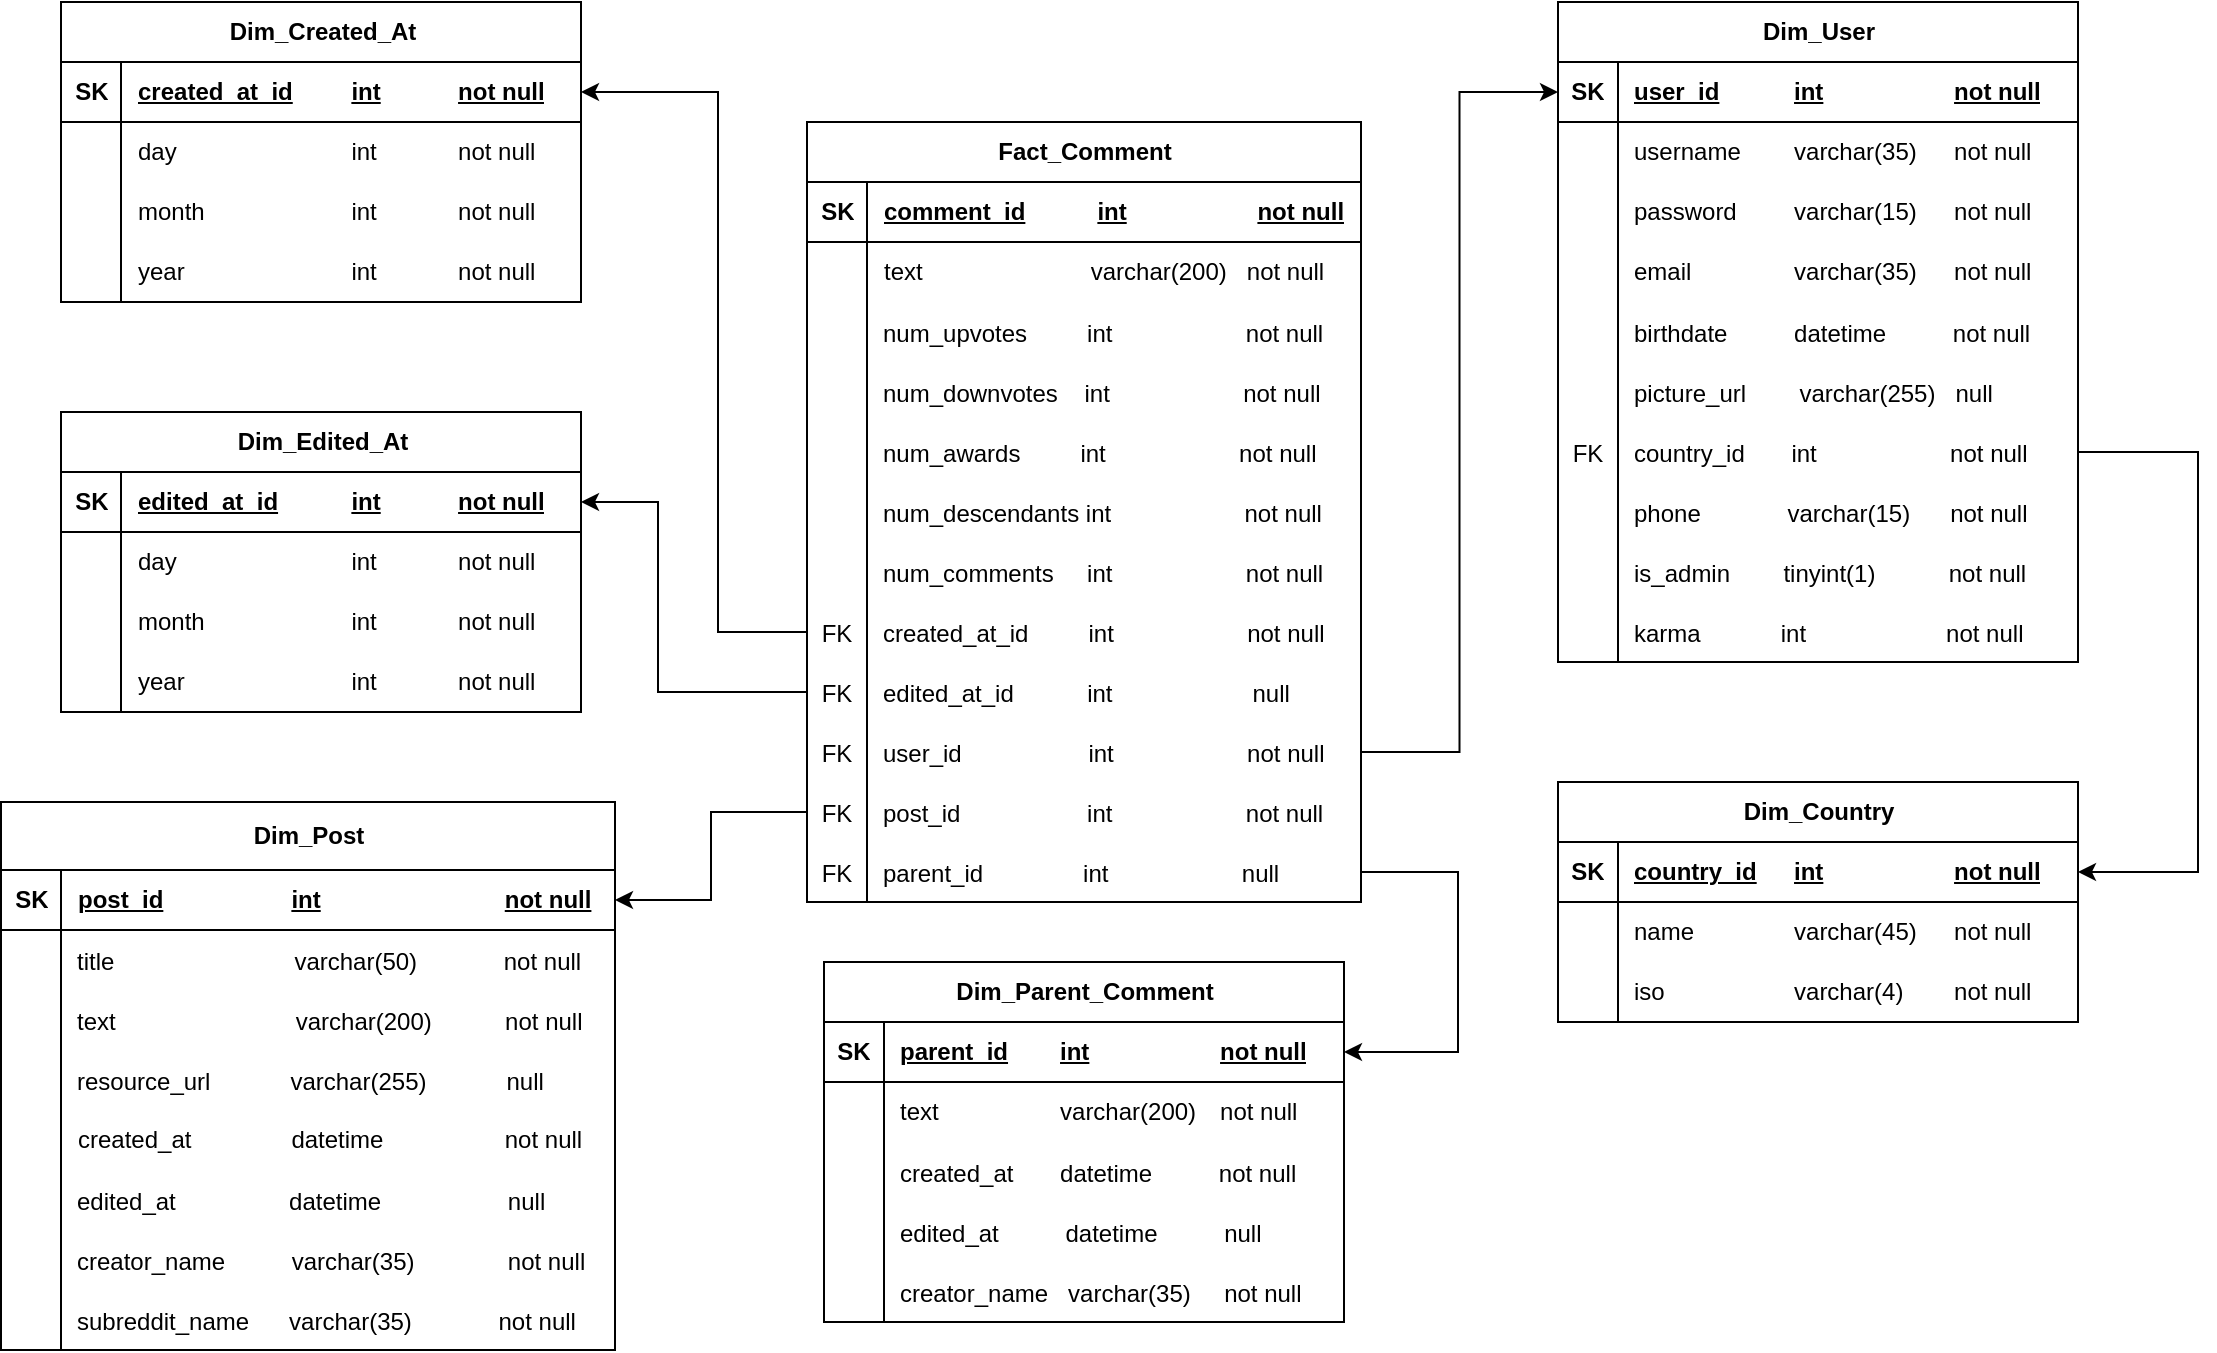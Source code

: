 <mxfile version="24.9.3">
  <diagram name="Page-1" id="tVW8DARhq5fLMdWilaGW">
    <mxGraphModel grid="1" page="1" gridSize="10" guides="1" tooltips="1" connect="1" arrows="1" fold="1" pageScale="1" pageWidth="850" pageHeight="1100" math="0" shadow="0">
      <root>
        <mxCell id="0" />
        <mxCell id="1" parent="0" />
        <mxCell id="FJ7cQ2H-T27iKWcfk1KD-1" value="Fact_Comment" style="shape=table;startSize=30;container=1;collapsible=1;childLayout=tableLayout;fixedRows=1;rowLines=0;fontStyle=1;align=center;resizeLast=1;html=1;" vertex="1" parent="1">
          <mxGeometry x="1184.5" y="3600" width="277" height="390" as="geometry" />
        </mxCell>
        <mxCell id="FJ7cQ2H-T27iKWcfk1KD-2" value="" style="shape=tableRow;horizontal=0;startSize=0;swimlaneHead=0;swimlaneBody=0;fillColor=none;collapsible=0;dropTarget=0;points=[[0,0.5],[1,0.5]];portConstraint=eastwest;top=0;left=0;right=0;bottom=1;" vertex="1" parent="FJ7cQ2H-T27iKWcfk1KD-1">
          <mxGeometry y="30" width="277" height="30" as="geometry" />
        </mxCell>
        <mxCell id="FJ7cQ2H-T27iKWcfk1KD-3" value="SK" style="shape=partialRectangle;connectable=0;fillColor=none;top=0;left=0;bottom=0;right=0;fontStyle=1;overflow=hidden;whiteSpace=wrap;html=1;" vertex="1" parent="FJ7cQ2H-T27iKWcfk1KD-2">
          <mxGeometry width="30" height="30" as="geometry">
            <mxRectangle width="30" height="30" as="alternateBounds" />
          </mxGeometry>
        </mxCell>
        <mxCell id="FJ7cQ2H-T27iKWcfk1KD-4" value="comment_id&lt;span style=&quot;white-space: pre;&quot;&gt;&#x9;&lt;span style=&quot;white-space: pre;&quot;&gt;&#x9;&lt;/span&gt;&lt;/span&gt;int&lt;span style=&quot;white-space: pre;&quot;&gt;&lt;span style=&quot;white-space: pre;&quot;&gt;&#x9;&lt;span style=&quot;white-space: pre;&quot;&gt;&#x9;&lt;span style=&quot;white-space: pre;&quot;&gt;&#x9;&lt;/span&gt;&lt;/span&gt;&lt;/span&gt;&lt;/span&gt;not null" style="shape=partialRectangle;connectable=0;fillColor=none;top=0;left=0;bottom=0;right=0;align=left;spacingLeft=6;fontStyle=5;overflow=hidden;whiteSpace=wrap;html=1;" vertex="1" parent="FJ7cQ2H-T27iKWcfk1KD-2">
          <mxGeometry x="30" width="247" height="30" as="geometry">
            <mxRectangle width="247" height="30" as="alternateBounds" />
          </mxGeometry>
        </mxCell>
        <mxCell id="FJ7cQ2H-T27iKWcfk1KD-5" value="" style="shape=tableRow;horizontal=0;startSize=0;swimlaneHead=0;swimlaneBody=0;fillColor=none;collapsible=0;dropTarget=0;points=[[0,0.5],[1,0.5]];portConstraint=eastwest;top=0;left=0;right=0;bottom=0;" vertex="1" parent="FJ7cQ2H-T27iKWcfk1KD-1">
          <mxGeometry y="60" width="277" height="30" as="geometry" />
        </mxCell>
        <mxCell id="FJ7cQ2H-T27iKWcfk1KD-6" value="" style="shape=partialRectangle;connectable=0;fillColor=none;top=0;left=0;bottom=0;right=0;editable=1;overflow=hidden;whiteSpace=wrap;html=1;" vertex="1" parent="FJ7cQ2H-T27iKWcfk1KD-5">
          <mxGeometry width="30" height="30" as="geometry">
            <mxRectangle width="30" height="30" as="alternateBounds" />
          </mxGeometry>
        </mxCell>
        <mxCell id="FJ7cQ2H-T27iKWcfk1KD-7" value="text&lt;span style=&quot;white-space: pre;&quot;&gt;&#x9;&lt;/span&gt;&lt;span style=&quot;white-space: pre;&quot;&gt;&#x9;&lt;/span&gt;&lt;span style=&quot;white-space: pre;&quot;&gt;&#x9;&amp;nbsp;&lt;/span&gt;&amp;nbsp; &amp;nbsp; &amp;nbsp; varchar(200)&amp;nbsp; &amp;nbsp;not null" style="shape=partialRectangle;connectable=0;fillColor=none;top=0;left=0;bottom=0;right=0;align=left;spacingLeft=6;overflow=hidden;whiteSpace=wrap;html=1;" vertex="1" parent="FJ7cQ2H-T27iKWcfk1KD-5">
          <mxGeometry x="30" width="247" height="30" as="geometry">
            <mxRectangle width="247" height="30" as="alternateBounds" />
          </mxGeometry>
        </mxCell>
        <mxCell id="FJ7cQ2H-T27iKWcfk1KD-8" value="" style="shape=tableRow;horizontal=0;startSize=0;swimlaneHead=0;swimlaneBody=0;fillColor=none;collapsible=0;dropTarget=0;points=[[0,0.5],[1,0.5]];portConstraint=eastwest;top=0;left=0;right=0;bottom=0;" vertex="1" parent="FJ7cQ2H-T27iKWcfk1KD-1">
          <mxGeometry y="90" width="277" height="30" as="geometry" />
        </mxCell>
        <mxCell id="FJ7cQ2H-T27iKWcfk1KD-9" value="" style="shape=partialRectangle;connectable=0;fillColor=none;top=0;left=0;bottom=0;right=0;editable=1;overflow=hidden;" vertex="1" parent="FJ7cQ2H-T27iKWcfk1KD-8">
          <mxGeometry width="30" height="30" as="geometry">
            <mxRectangle width="30" height="30" as="alternateBounds" />
          </mxGeometry>
        </mxCell>
        <mxCell id="FJ7cQ2H-T27iKWcfk1KD-10" value="num_upvotes         int                    not null" style="shape=partialRectangle;connectable=0;fillColor=none;top=0;left=0;bottom=0;right=0;align=left;spacingLeft=6;overflow=hidden;" vertex="1" parent="FJ7cQ2H-T27iKWcfk1KD-8">
          <mxGeometry x="30" width="247" height="30" as="geometry">
            <mxRectangle width="247" height="30" as="alternateBounds" />
          </mxGeometry>
        </mxCell>
        <mxCell id="FJ7cQ2H-T27iKWcfk1KD-11" value="" style="shape=tableRow;horizontal=0;startSize=0;swimlaneHead=0;swimlaneBody=0;fillColor=none;collapsible=0;dropTarget=0;points=[[0,0.5],[1,0.5]];portConstraint=eastwest;top=0;left=0;right=0;bottom=0;" vertex="1" parent="FJ7cQ2H-T27iKWcfk1KD-1">
          <mxGeometry y="120" width="277" height="30" as="geometry" />
        </mxCell>
        <mxCell id="FJ7cQ2H-T27iKWcfk1KD-12" value="" style="shape=partialRectangle;connectable=0;fillColor=none;top=0;left=0;bottom=0;right=0;editable=1;overflow=hidden;" vertex="1" parent="FJ7cQ2H-T27iKWcfk1KD-11">
          <mxGeometry width="30" height="30" as="geometry">
            <mxRectangle width="30" height="30" as="alternateBounds" />
          </mxGeometry>
        </mxCell>
        <mxCell id="FJ7cQ2H-T27iKWcfk1KD-13" value="num_downvotes    int                    not null" style="shape=partialRectangle;connectable=0;fillColor=none;top=0;left=0;bottom=0;right=0;align=left;spacingLeft=6;overflow=hidden;" vertex="1" parent="FJ7cQ2H-T27iKWcfk1KD-11">
          <mxGeometry x="30" width="247" height="30" as="geometry">
            <mxRectangle width="247" height="30" as="alternateBounds" />
          </mxGeometry>
        </mxCell>
        <mxCell id="FJ7cQ2H-T27iKWcfk1KD-14" value="" style="shape=tableRow;horizontal=0;startSize=0;swimlaneHead=0;swimlaneBody=0;fillColor=none;collapsible=0;dropTarget=0;points=[[0,0.5],[1,0.5]];portConstraint=eastwest;top=0;left=0;right=0;bottom=0;" vertex="1" parent="FJ7cQ2H-T27iKWcfk1KD-1">
          <mxGeometry y="150" width="277" height="30" as="geometry" />
        </mxCell>
        <mxCell id="FJ7cQ2H-T27iKWcfk1KD-15" value="" style="shape=partialRectangle;connectable=0;fillColor=none;top=0;left=0;bottom=0;right=0;editable=1;overflow=hidden;" vertex="1" parent="FJ7cQ2H-T27iKWcfk1KD-14">
          <mxGeometry width="30" height="30" as="geometry">
            <mxRectangle width="30" height="30" as="alternateBounds" />
          </mxGeometry>
        </mxCell>
        <mxCell id="FJ7cQ2H-T27iKWcfk1KD-16" value="num_awards         int                    not null" style="shape=partialRectangle;connectable=0;fillColor=none;top=0;left=0;bottom=0;right=0;align=left;spacingLeft=6;overflow=hidden;" vertex="1" parent="FJ7cQ2H-T27iKWcfk1KD-14">
          <mxGeometry x="30" width="247" height="30" as="geometry">
            <mxRectangle width="247" height="30" as="alternateBounds" />
          </mxGeometry>
        </mxCell>
        <mxCell id="FJ7cQ2H-T27iKWcfk1KD-17" value="" style="shape=tableRow;horizontal=0;startSize=0;swimlaneHead=0;swimlaneBody=0;fillColor=none;collapsible=0;dropTarget=0;points=[[0,0.5],[1,0.5]];portConstraint=eastwest;top=0;left=0;right=0;bottom=0;" vertex="1" parent="FJ7cQ2H-T27iKWcfk1KD-1">
          <mxGeometry y="180" width="277" height="30" as="geometry" />
        </mxCell>
        <mxCell id="FJ7cQ2H-T27iKWcfk1KD-18" value="" style="shape=partialRectangle;connectable=0;fillColor=none;top=0;left=0;bottom=0;right=0;editable=1;overflow=hidden;" vertex="1" parent="FJ7cQ2H-T27iKWcfk1KD-17">
          <mxGeometry width="30" height="30" as="geometry">
            <mxRectangle width="30" height="30" as="alternateBounds" />
          </mxGeometry>
        </mxCell>
        <mxCell id="FJ7cQ2H-T27iKWcfk1KD-19" value="num_descendants int                    not null" style="shape=partialRectangle;connectable=0;fillColor=none;top=0;left=0;bottom=0;right=0;align=left;spacingLeft=6;overflow=hidden;" vertex="1" parent="FJ7cQ2H-T27iKWcfk1KD-17">
          <mxGeometry x="30" width="247" height="30" as="geometry">
            <mxRectangle width="247" height="30" as="alternateBounds" />
          </mxGeometry>
        </mxCell>
        <mxCell id="FJ7cQ2H-T27iKWcfk1KD-20" value="" style="shape=tableRow;horizontal=0;startSize=0;swimlaneHead=0;swimlaneBody=0;fillColor=none;collapsible=0;dropTarget=0;points=[[0,0.5],[1,0.5]];portConstraint=eastwest;top=0;left=0;right=0;bottom=0;" vertex="1" parent="FJ7cQ2H-T27iKWcfk1KD-1">
          <mxGeometry y="210" width="277" height="30" as="geometry" />
        </mxCell>
        <mxCell id="FJ7cQ2H-T27iKWcfk1KD-21" value="" style="shape=partialRectangle;connectable=0;fillColor=none;top=0;left=0;bottom=0;right=0;editable=1;overflow=hidden;" vertex="1" parent="FJ7cQ2H-T27iKWcfk1KD-20">
          <mxGeometry width="30" height="30" as="geometry">
            <mxRectangle width="30" height="30" as="alternateBounds" />
          </mxGeometry>
        </mxCell>
        <mxCell id="FJ7cQ2H-T27iKWcfk1KD-22" value="num_comments     int                    not null" style="shape=partialRectangle;connectable=0;fillColor=none;top=0;left=0;bottom=0;right=0;align=left;spacingLeft=6;overflow=hidden;" vertex="1" parent="FJ7cQ2H-T27iKWcfk1KD-20">
          <mxGeometry x="30" width="247" height="30" as="geometry">
            <mxRectangle width="247" height="30" as="alternateBounds" />
          </mxGeometry>
        </mxCell>
        <mxCell id="FJ7cQ2H-T27iKWcfk1KD-23" value="" style="shape=tableRow;horizontal=0;startSize=0;swimlaneHead=0;swimlaneBody=0;fillColor=none;collapsible=0;dropTarget=0;points=[[0,0.5],[1,0.5]];portConstraint=eastwest;top=0;left=0;right=0;bottom=0;" vertex="1" parent="FJ7cQ2H-T27iKWcfk1KD-1">
          <mxGeometry y="240" width="277" height="30" as="geometry" />
        </mxCell>
        <mxCell id="FJ7cQ2H-T27iKWcfk1KD-24" value="FK" style="shape=partialRectangle;connectable=0;fillColor=none;top=0;left=0;bottom=0;right=0;editable=1;overflow=hidden;" vertex="1" parent="FJ7cQ2H-T27iKWcfk1KD-23">
          <mxGeometry width="30" height="30" as="geometry">
            <mxRectangle width="30" height="30" as="alternateBounds" />
          </mxGeometry>
        </mxCell>
        <mxCell id="FJ7cQ2H-T27iKWcfk1KD-25" value="created_at_id         int&#x9;&#x9;                   not null" style="shape=partialRectangle;connectable=0;fillColor=none;top=0;left=0;bottom=0;right=0;align=left;spacingLeft=6;overflow=hidden;" vertex="1" parent="FJ7cQ2H-T27iKWcfk1KD-23">
          <mxGeometry x="30" width="247" height="30" as="geometry">
            <mxRectangle width="247" height="30" as="alternateBounds" />
          </mxGeometry>
        </mxCell>
        <mxCell id="FJ7cQ2H-T27iKWcfk1KD-26" value="" style="shape=tableRow;horizontal=0;startSize=0;swimlaneHead=0;swimlaneBody=0;fillColor=none;collapsible=0;dropTarget=0;points=[[0,0.5],[1,0.5]];portConstraint=eastwest;top=0;left=0;right=0;bottom=0;" vertex="1" parent="FJ7cQ2H-T27iKWcfk1KD-1">
          <mxGeometry y="270" width="277" height="30" as="geometry" />
        </mxCell>
        <mxCell id="FJ7cQ2H-T27iKWcfk1KD-27" value="FK" style="shape=partialRectangle;connectable=0;fillColor=none;top=0;left=0;bottom=0;right=0;editable=1;overflow=hidden;" vertex="1" parent="FJ7cQ2H-T27iKWcfk1KD-26">
          <mxGeometry width="30" height="30" as="geometry">
            <mxRectangle width="30" height="30" as="alternateBounds" />
          </mxGeometry>
        </mxCell>
        <mxCell id="FJ7cQ2H-T27iKWcfk1KD-28" value="edited_at_id           int                     null" style="shape=partialRectangle;connectable=0;fillColor=none;top=0;left=0;bottom=0;right=0;align=left;spacingLeft=6;overflow=hidden;" vertex="1" parent="FJ7cQ2H-T27iKWcfk1KD-26">
          <mxGeometry x="30" width="247" height="30" as="geometry">
            <mxRectangle width="247" height="30" as="alternateBounds" />
          </mxGeometry>
        </mxCell>
        <mxCell id="FJ7cQ2H-T27iKWcfk1KD-29" value="" style="shape=tableRow;horizontal=0;startSize=0;swimlaneHead=0;swimlaneBody=0;fillColor=none;collapsible=0;dropTarget=0;points=[[0,0.5],[1,0.5]];portConstraint=eastwest;top=0;left=0;right=0;bottom=0;" vertex="1" parent="FJ7cQ2H-T27iKWcfk1KD-1">
          <mxGeometry y="300" width="277" height="30" as="geometry" />
        </mxCell>
        <mxCell id="FJ7cQ2H-T27iKWcfk1KD-30" value="FK" style="shape=partialRectangle;connectable=0;fillColor=none;top=0;left=0;bottom=0;right=0;editable=1;overflow=hidden;" vertex="1" parent="FJ7cQ2H-T27iKWcfk1KD-29">
          <mxGeometry width="30" height="30" as="geometry">
            <mxRectangle width="30" height="30" as="alternateBounds" />
          </mxGeometry>
        </mxCell>
        <mxCell id="FJ7cQ2H-T27iKWcfk1KD-31" value="user_id                   int                    not null" style="shape=partialRectangle;connectable=0;fillColor=none;top=0;left=0;bottom=0;right=0;align=left;spacingLeft=6;overflow=hidden;" vertex="1" parent="FJ7cQ2H-T27iKWcfk1KD-29">
          <mxGeometry x="30" width="247" height="30" as="geometry">
            <mxRectangle width="247" height="30" as="alternateBounds" />
          </mxGeometry>
        </mxCell>
        <mxCell id="FJ7cQ2H-T27iKWcfk1KD-32" value="" style="shape=tableRow;horizontal=0;startSize=0;swimlaneHead=0;swimlaneBody=0;fillColor=none;collapsible=0;dropTarget=0;points=[[0,0.5],[1,0.5]];portConstraint=eastwest;top=0;left=0;right=0;bottom=0;" vertex="1" parent="FJ7cQ2H-T27iKWcfk1KD-1">
          <mxGeometry y="330" width="277" height="30" as="geometry" />
        </mxCell>
        <mxCell id="FJ7cQ2H-T27iKWcfk1KD-33" value="FK" style="shape=partialRectangle;connectable=0;fillColor=none;top=0;left=0;bottom=0;right=0;editable=1;overflow=hidden;" vertex="1" parent="FJ7cQ2H-T27iKWcfk1KD-32">
          <mxGeometry width="30" height="30" as="geometry">
            <mxRectangle width="30" height="30" as="alternateBounds" />
          </mxGeometry>
        </mxCell>
        <mxCell id="FJ7cQ2H-T27iKWcfk1KD-34" value="post_id                   int                    not null" style="shape=partialRectangle;connectable=0;fillColor=none;top=0;left=0;bottom=0;right=0;align=left;spacingLeft=6;overflow=hidden;" vertex="1" parent="FJ7cQ2H-T27iKWcfk1KD-32">
          <mxGeometry x="30" width="247" height="30" as="geometry">
            <mxRectangle width="247" height="30" as="alternateBounds" />
          </mxGeometry>
        </mxCell>
        <mxCell id="FJ7cQ2H-T27iKWcfk1KD-35" value="" style="shape=tableRow;horizontal=0;startSize=0;swimlaneHead=0;swimlaneBody=0;fillColor=none;collapsible=0;dropTarget=0;points=[[0,0.5],[1,0.5]];portConstraint=eastwest;top=0;left=0;right=0;bottom=0;" vertex="1" parent="FJ7cQ2H-T27iKWcfk1KD-1">
          <mxGeometry y="360" width="277" height="30" as="geometry" />
        </mxCell>
        <mxCell id="FJ7cQ2H-T27iKWcfk1KD-36" value="FK" style="shape=partialRectangle;connectable=0;fillColor=none;top=0;left=0;bottom=0;right=0;editable=1;overflow=hidden;" vertex="1" parent="FJ7cQ2H-T27iKWcfk1KD-35">
          <mxGeometry width="30" height="30" as="geometry">
            <mxRectangle width="30" height="30" as="alternateBounds" />
          </mxGeometry>
        </mxCell>
        <mxCell id="FJ7cQ2H-T27iKWcfk1KD-37" value="parent_id               int                    null" style="shape=partialRectangle;connectable=0;fillColor=none;top=0;left=0;bottom=0;right=0;align=left;spacingLeft=6;overflow=hidden;" vertex="1" parent="FJ7cQ2H-T27iKWcfk1KD-35">
          <mxGeometry x="30" width="247" height="30" as="geometry">
            <mxRectangle width="247" height="30" as="alternateBounds" />
          </mxGeometry>
        </mxCell>
        <mxCell id="FJ7cQ2H-T27iKWcfk1KD-38" value="Dim_User" style="shape=table;startSize=30;container=1;collapsible=1;childLayout=tableLayout;fixedRows=1;rowLines=0;fontStyle=1;align=center;resizeLast=1;html=1;" vertex="1" parent="1">
          <mxGeometry x="1560" y="3540" width="260" height="330" as="geometry" />
        </mxCell>
        <mxCell id="FJ7cQ2H-T27iKWcfk1KD-39" value="" style="shape=tableRow;horizontal=0;startSize=0;swimlaneHead=0;swimlaneBody=0;fillColor=none;collapsible=0;dropTarget=0;points=[[0,0.5],[1,0.5]];portConstraint=eastwest;top=0;left=0;right=0;bottom=1;" vertex="1" parent="FJ7cQ2H-T27iKWcfk1KD-38">
          <mxGeometry y="30" width="260" height="30" as="geometry" />
        </mxCell>
        <mxCell id="FJ7cQ2H-T27iKWcfk1KD-40" value="SK" style="shape=partialRectangle;connectable=0;fillColor=none;top=0;left=0;bottom=0;right=0;fontStyle=1;overflow=hidden;whiteSpace=wrap;html=1;" vertex="1" parent="FJ7cQ2H-T27iKWcfk1KD-39">
          <mxGeometry width="30" height="30" as="geometry">
            <mxRectangle width="30" height="30" as="alternateBounds" />
          </mxGeometry>
        </mxCell>
        <mxCell id="FJ7cQ2H-T27iKWcfk1KD-41" value="user_id&lt;span style=&quot;white-space: pre;&quot;&gt;&#x9;&lt;/span&gt;&lt;span style=&quot;white-space: pre;&quot;&gt;&#x9;&lt;/span&gt;int&lt;span style=&quot;white-space: pre;&quot;&gt;&#x9;&lt;/span&gt;&lt;span style=&quot;white-space: pre;&quot;&gt;&#x9;&lt;span style=&quot;white-space: pre;&quot;&gt;&#x9;&lt;/span&gt;&lt;/span&gt;not null" style="shape=partialRectangle;connectable=0;fillColor=none;top=0;left=0;bottom=0;right=0;align=left;spacingLeft=6;fontStyle=5;overflow=hidden;whiteSpace=wrap;html=1;" vertex="1" parent="FJ7cQ2H-T27iKWcfk1KD-39">
          <mxGeometry x="30" width="230" height="30" as="geometry">
            <mxRectangle width="230" height="30" as="alternateBounds" />
          </mxGeometry>
        </mxCell>
        <mxCell id="FJ7cQ2H-T27iKWcfk1KD-42" value="" style="shape=tableRow;horizontal=0;startSize=0;swimlaneHead=0;swimlaneBody=0;fillColor=none;collapsible=0;dropTarget=0;points=[[0,0.5],[1,0.5]];portConstraint=eastwest;top=0;left=0;right=0;bottom=0;" vertex="1" parent="FJ7cQ2H-T27iKWcfk1KD-38">
          <mxGeometry y="60" width="260" height="30" as="geometry" />
        </mxCell>
        <mxCell id="FJ7cQ2H-T27iKWcfk1KD-43" value="" style="shape=partialRectangle;connectable=0;fillColor=none;top=0;left=0;bottom=0;right=0;editable=1;overflow=hidden;whiteSpace=wrap;html=1;" vertex="1" parent="FJ7cQ2H-T27iKWcfk1KD-42">
          <mxGeometry width="30" height="30" as="geometry">
            <mxRectangle width="30" height="30" as="alternateBounds" />
          </mxGeometry>
        </mxCell>
        <mxCell id="FJ7cQ2H-T27iKWcfk1KD-44" value="username&lt;span style=&quot;white-space: pre;&quot;&gt;&#x9;&lt;/span&gt;varchar(35)&lt;span style=&quot;white-space: pre;&quot;&gt;&#x9;&lt;/span&gt;not null" style="shape=partialRectangle;connectable=0;fillColor=none;top=0;left=0;bottom=0;right=0;align=left;spacingLeft=6;overflow=hidden;whiteSpace=wrap;html=1;" vertex="1" parent="FJ7cQ2H-T27iKWcfk1KD-42">
          <mxGeometry x="30" width="230" height="30" as="geometry">
            <mxRectangle width="230" height="30" as="alternateBounds" />
          </mxGeometry>
        </mxCell>
        <mxCell id="FJ7cQ2H-T27iKWcfk1KD-45" value="" style="shape=tableRow;horizontal=0;startSize=0;swimlaneHead=0;swimlaneBody=0;fillColor=none;collapsible=0;dropTarget=0;points=[[0,0.5],[1,0.5]];portConstraint=eastwest;top=0;left=0;right=0;bottom=0;" vertex="1" parent="FJ7cQ2H-T27iKWcfk1KD-38">
          <mxGeometry y="90" width="260" height="30" as="geometry" />
        </mxCell>
        <mxCell id="FJ7cQ2H-T27iKWcfk1KD-46" value="" style="shape=partialRectangle;connectable=0;fillColor=none;top=0;left=0;bottom=0;right=0;editable=1;overflow=hidden;whiteSpace=wrap;html=1;" vertex="1" parent="FJ7cQ2H-T27iKWcfk1KD-45">
          <mxGeometry width="30" height="30" as="geometry">
            <mxRectangle width="30" height="30" as="alternateBounds" />
          </mxGeometry>
        </mxCell>
        <mxCell id="FJ7cQ2H-T27iKWcfk1KD-47" value="password&lt;span style=&quot;white-space: pre;&quot;&gt;&#x9;&lt;/span&gt;&lt;span style=&quot;white-space: pre;&quot;&gt;&#x9;&lt;/span&gt;varchar(15)&lt;span style=&quot;white-space: pre;&quot;&gt;&#x9;&lt;/span&gt;not null" style="shape=partialRectangle;connectable=0;fillColor=none;top=0;left=0;bottom=0;right=0;align=left;spacingLeft=6;overflow=hidden;whiteSpace=wrap;html=1;" vertex="1" parent="FJ7cQ2H-T27iKWcfk1KD-45">
          <mxGeometry x="30" width="230" height="30" as="geometry">
            <mxRectangle width="230" height="30" as="alternateBounds" />
          </mxGeometry>
        </mxCell>
        <mxCell id="FJ7cQ2H-T27iKWcfk1KD-48" value="" style="shape=tableRow;horizontal=0;startSize=0;swimlaneHead=0;swimlaneBody=0;fillColor=none;collapsible=0;dropTarget=0;points=[[0,0.5],[1,0.5]];portConstraint=eastwest;top=0;left=0;right=0;bottom=0;" vertex="1" parent="FJ7cQ2H-T27iKWcfk1KD-38">
          <mxGeometry y="120" width="260" height="30" as="geometry" />
        </mxCell>
        <mxCell id="FJ7cQ2H-T27iKWcfk1KD-49" value="" style="shape=partialRectangle;connectable=0;fillColor=none;top=0;left=0;bottom=0;right=0;editable=1;overflow=hidden;whiteSpace=wrap;html=1;" vertex="1" parent="FJ7cQ2H-T27iKWcfk1KD-48">
          <mxGeometry width="30" height="30" as="geometry">
            <mxRectangle width="30" height="30" as="alternateBounds" />
          </mxGeometry>
        </mxCell>
        <mxCell id="FJ7cQ2H-T27iKWcfk1KD-50" value="email&lt;span style=&quot;white-space: pre;&quot;&gt;&#x9;&lt;/span&gt;&lt;span style=&quot;white-space: pre;&quot;&gt;&#x9;&lt;/span&gt;varchar(35)&lt;span style=&quot;white-space: pre;&quot;&gt;&#x9;&lt;/span&gt;not null" style="shape=partialRectangle;connectable=0;fillColor=none;top=0;left=0;bottom=0;right=0;align=left;spacingLeft=6;overflow=hidden;whiteSpace=wrap;html=1;" vertex="1" parent="FJ7cQ2H-T27iKWcfk1KD-48">
          <mxGeometry x="30" width="230" height="30" as="geometry">
            <mxRectangle width="230" height="30" as="alternateBounds" />
          </mxGeometry>
        </mxCell>
        <mxCell id="FJ7cQ2H-T27iKWcfk1KD-51" value="" style="shape=tableRow;horizontal=0;startSize=0;swimlaneHead=0;swimlaneBody=0;fillColor=none;collapsible=0;dropTarget=0;points=[[0,0.5],[1,0.5]];portConstraint=eastwest;top=0;left=0;right=0;bottom=0;" vertex="1" parent="FJ7cQ2H-T27iKWcfk1KD-38">
          <mxGeometry y="150" width="260" height="30" as="geometry" />
        </mxCell>
        <mxCell id="FJ7cQ2H-T27iKWcfk1KD-52" value="" style="shape=partialRectangle;connectable=0;fillColor=none;top=0;left=0;bottom=0;right=0;editable=1;overflow=hidden;" vertex="1" parent="FJ7cQ2H-T27iKWcfk1KD-51">
          <mxGeometry width="30" height="30" as="geometry">
            <mxRectangle width="30" height="30" as="alternateBounds" />
          </mxGeometry>
        </mxCell>
        <mxCell id="FJ7cQ2H-T27iKWcfk1KD-53" value="birthdate          datetime          not null" style="shape=partialRectangle;connectable=0;fillColor=none;top=0;left=0;bottom=0;right=0;align=left;spacingLeft=6;overflow=hidden;" vertex="1" parent="FJ7cQ2H-T27iKWcfk1KD-51">
          <mxGeometry x="30" width="230" height="30" as="geometry">
            <mxRectangle width="230" height="30" as="alternateBounds" />
          </mxGeometry>
        </mxCell>
        <mxCell id="FJ7cQ2H-T27iKWcfk1KD-54" value="" style="shape=tableRow;horizontal=0;startSize=0;swimlaneHead=0;swimlaneBody=0;fillColor=none;collapsible=0;dropTarget=0;points=[[0,0.5],[1,0.5]];portConstraint=eastwest;top=0;left=0;right=0;bottom=0;" vertex="1" parent="FJ7cQ2H-T27iKWcfk1KD-38">
          <mxGeometry y="180" width="260" height="30" as="geometry" />
        </mxCell>
        <mxCell id="FJ7cQ2H-T27iKWcfk1KD-55" value="" style="shape=partialRectangle;connectable=0;fillColor=none;top=0;left=0;bottom=0;right=0;editable=1;overflow=hidden;" vertex="1" parent="FJ7cQ2H-T27iKWcfk1KD-54">
          <mxGeometry width="30" height="30" as="geometry">
            <mxRectangle width="30" height="30" as="alternateBounds" />
          </mxGeometry>
        </mxCell>
        <mxCell id="FJ7cQ2H-T27iKWcfk1KD-56" value="picture_url        varchar(255)   null" style="shape=partialRectangle;connectable=0;fillColor=none;top=0;left=0;bottom=0;right=0;align=left;spacingLeft=6;overflow=hidden;" vertex="1" parent="FJ7cQ2H-T27iKWcfk1KD-54">
          <mxGeometry x="30" width="230" height="30" as="geometry">
            <mxRectangle width="230" height="30" as="alternateBounds" />
          </mxGeometry>
        </mxCell>
        <mxCell id="FJ7cQ2H-T27iKWcfk1KD-57" value="" style="shape=tableRow;horizontal=0;startSize=0;swimlaneHead=0;swimlaneBody=0;fillColor=none;collapsible=0;dropTarget=0;points=[[0,0.5],[1,0.5]];portConstraint=eastwest;top=0;left=0;right=0;bottom=0;" vertex="1" parent="FJ7cQ2H-T27iKWcfk1KD-38">
          <mxGeometry y="210" width="260" height="30" as="geometry" />
        </mxCell>
        <mxCell id="FJ7cQ2H-T27iKWcfk1KD-58" value="FK" style="shape=partialRectangle;connectable=0;fillColor=none;top=0;left=0;bottom=0;right=0;editable=1;overflow=hidden;" vertex="1" parent="FJ7cQ2H-T27iKWcfk1KD-57">
          <mxGeometry width="30" height="30" as="geometry">
            <mxRectangle width="30" height="30" as="alternateBounds" />
          </mxGeometry>
        </mxCell>
        <mxCell id="FJ7cQ2H-T27iKWcfk1KD-59" value="country_id       int                    not null            " style="shape=partialRectangle;connectable=0;fillColor=none;top=0;left=0;bottom=0;right=0;align=left;spacingLeft=6;overflow=hidden;" vertex="1" parent="FJ7cQ2H-T27iKWcfk1KD-57">
          <mxGeometry x="30" width="230" height="30" as="geometry">
            <mxRectangle width="230" height="30" as="alternateBounds" />
          </mxGeometry>
        </mxCell>
        <mxCell id="FJ7cQ2H-T27iKWcfk1KD-60" value="" style="shape=tableRow;horizontal=0;startSize=0;swimlaneHead=0;swimlaneBody=0;fillColor=none;collapsible=0;dropTarget=0;points=[[0,0.5],[1,0.5]];portConstraint=eastwest;top=0;left=0;right=0;bottom=0;" vertex="1" parent="FJ7cQ2H-T27iKWcfk1KD-38">
          <mxGeometry y="240" width="260" height="30" as="geometry" />
        </mxCell>
        <mxCell id="FJ7cQ2H-T27iKWcfk1KD-61" value="" style="shape=partialRectangle;connectable=0;fillColor=none;top=0;left=0;bottom=0;right=0;editable=1;overflow=hidden;" vertex="1" parent="FJ7cQ2H-T27iKWcfk1KD-60">
          <mxGeometry width="30" height="30" as="geometry">
            <mxRectangle width="30" height="30" as="alternateBounds" />
          </mxGeometry>
        </mxCell>
        <mxCell id="FJ7cQ2H-T27iKWcfk1KD-62" value="phone             varchar(15)      not null " style="shape=partialRectangle;connectable=0;fillColor=none;top=0;left=0;bottom=0;right=0;align=left;spacingLeft=6;overflow=hidden;" vertex="1" parent="FJ7cQ2H-T27iKWcfk1KD-60">
          <mxGeometry x="30" width="230" height="30" as="geometry">
            <mxRectangle width="230" height="30" as="alternateBounds" />
          </mxGeometry>
        </mxCell>
        <mxCell id="FJ7cQ2H-T27iKWcfk1KD-63" value="" style="shape=tableRow;horizontal=0;startSize=0;swimlaneHead=0;swimlaneBody=0;fillColor=none;collapsible=0;dropTarget=0;points=[[0,0.5],[1,0.5]];portConstraint=eastwest;top=0;left=0;right=0;bottom=0;" vertex="1" parent="FJ7cQ2H-T27iKWcfk1KD-38">
          <mxGeometry y="270" width="260" height="30" as="geometry" />
        </mxCell>
        <mxCell id="FJ7cQ2H-T27iKWcfk1KD-64" value="" style="shape=partialRectangle;connectable=0;fillColor=none;top=0;left=0;bottom=0;right=0;editable=1;overflow=hidden;" vertex="1" parent="FJ7cQ2H-T27iKWcfk1KD-63">
          <mxGeometry width="30" height="30" as="geometry">
            <mxRectangle width="30" height="30" as="alternateBounds" />
          </mxGeometry>
        </mxCell>
        <mxCell id="FJ7cQ2H-T27iKWcfk1KD-65" value="is_admin        tinyint(1)           not null" style="shape=partialRectangle;connectable=0;fillColor=none;top=0;left=0;bottom=0;right=0;align=left;spacingLeft=6;overflow=hidden;" vertex="1" parent="FJ7cQ2H-T27iKWcfk1KD-63">
          <mxGeometry x="30" width="230" height="30" as="geometry">
            <mxRectangle width="230" height="30" as="alternateBounds" />
          </mxGeometry>
        </mxCell>
        <mxCell id="FJ7cQ2H-T27iKWcfk1KD-66" value="" style="shape=tableRow;horizontal=0;startSize=0;swimlaneHead=0;swimlaneBody=0;fillColor=none;collapsible=0;dropTarget=0;points=[[0,0.5],[1,0.5]];portConstraint=eastwest;top=0;left=0;right=0;bottom=0;" vertex="1" parent="FJ7cQ2H-T27iKWcfk1KD-38">
          <mxGeometry y="300" width="260" height="30" as="geometry" />
        </mxCell>
        <mxCell id="FJ7cQ2H-T27iKWcfk1KD-67" value="" style="shape=partialRectangle;connectable=0;fillColor=none;top=0;left=0;bottom=0;right=0;editable=1;overflow=hidden;" vertex="1" parent="FJ7cQ2H-T27iKWcfk1KD-66">
          <mxGeometry width="30" height="30" as="geometry">
            <mxRectangle width="30" height="30" as="alternateBounds" />
          </mxGeometry>
        </mxCell>
        <mxCell id="FJ7cQ2H-T27iKWcfk1KD-68" value="karma            int                     not null" style="shape=partialRectangle;connectable=0;fillColor=none;top=0;left=0;bottom=0;right=0;align=left;spacingLeft=6;overflow=hidden;" vertex="1" parent="FJ7cQ2H-T27iKWcfk1KD-66">
          <mxGeometry x="30" width="230" height="30" as="geometry">
            <mxRectangle width="230" height="30" as="alternateBounds" />
          </mxGeometry>
        </mxCell>
        <mxCell id="FJ7cQ2H-T27iKWcfk1KD-69" value="Dim_Country" style="shape=table;startSize=30;container=1;collapsible=1;childLayout=tableLayout;fixedRows=1;rowLines=0;fontStyle=1;align=center;resizeLast=1;html=1;" vertex="1" parent="1">
          <mxGeometry x="1560" y="3930" width="260" height="120" as="geometry" />
        </mxCell>
        <mxCell id="FJ7cQ2H-T27iKWcfk1KD-70" value="" style="shape=tableRow;horizontal=0;startSize=0;swimlaneHead=0;swimlaneBody=0;fillColor=none;collapsible=0;dropTarget=0;points=[[0,0.5],[1,0.5]];portConstraint=eastwest;top=0;left=0;right=0;bottom=1;" vertex="1" parent="FJ7cQ2H-T27iKWcfk1KD-69">
          <mxGeometry y="30" width="260" height="30" as="geometry" />
        </mxCell>
        <mxCell id="FJ7cQ2H-T27iKWcfk1KD-71" value="SK" style="shape=partialRectangle;connectable=0;fillColor=none;top=0;left=0;bottom=0;right=0;fontStyle=1;overflow=hidden;whiteSpace=wrap;html=1;" vertex="1" parent="FJ7cQ2H-T27iKWcfk1KD-70">
          <mxGeometry width="30" height="30" as="geometry">
            <mxRectangle width="30" height="30" as="alternateBounds" />
          </mxGeometry>
        </mxCell>
        <mxCell id="FJ7cQ2H-T27iKWcfk1KD-72" value="country_id&lt;span style=&quot;white-space: pre;&quot;&gt;&#x9;&lt;/span&gt;int&lt;span style=&quot;white-space: pre;&quot;&gt;&#x9;&lt;/span&gt;&lt;span style=&quot;white-space: pre;&quot;&gt;&lt;span style=&quot;white-space: pre;&quot;&gt;&#x9;&lt;span style=&quot;white-space: pre;&quot;&gt;&#x9;&lt;/span&gt;&lt;/span&gt;&lt;/span&gt;not null" style="shape=partialRectangle;connectable=0;fillColor=none;top=0;left=0;bottom=0;right=0;align=left;spacingLeft=6;fontStyle=5;overflow=hidden;whiteSpace=wrap;html=1;" vertex="1" parent="FJ7cQ2H-T27iKWcfk1KD-70">
          <mxGeometry x="30" width="230" height="30" as="geometry">
            <mxRectangle width="230" height="30" as="alternateBounds" />
          </mxGeometry>
        </mxCell>
        <mxCell id="FJ7cQ2H-T27iKWcfk1KD-73" value="" style="shape=tableRow;horizontal=0;startSize=0;swimlaneHead=0;swimlaneBody=0;fillColor=none;collapsible=0;dropTarget=0;points=[[0,0.5],[1,0.5]];portConstraint=eastwest;top=0;left=0;right=0;bottom=0;" vertex="1" parent="FJ7cQ2H-T27iKWcfk1KD-69">
          <mxGeometry y="60" width="260" height="30" as="geometry" />
        </mxCell>
        <mxCell id="FJ7cQ2H-T27iKWcfk1KD-74" value="" style="shape=partialRectangle;connectable=0;fillColor=none;top=0;left=0;bottom=0;right=0;editable=1;overflow=hidden;whiteSpace=wrap;html=1;" vertex="1" parent="FJ7cQ2H-T27iKWcfk1KD-73">
          <mxGeometry width="30" height="30" as="geometry">
            <mxRectangle width="30" height="30" as="alternateBounds" />
          </mxGeometry>
        </mxCell>
        <mxCell id="FJ7cQ2H-T27iKWcfk1KD-75" value="name&lt;span style=&quot;white-space: pre;&quot;&gt;&#x9;&lt;span style=&quot;white-space: pre;&quot;&gt;&#x9;&lt;/span&gt;&lt;/span&gt;varchar(45)&lt;span style=&quot;white-space: pre;&quot;&gt;&#x9;&lt;/span&gt;not null" style="shape=partialRectangle;connectable=0;fillColor=none;top=0;left=0;bottom=0;right=0;align=left;spacingLeft=6;overflow=hidden;whiteSpace=wrap;html=1;" vertex="1" parent="FJ7cQ2H-T27iKWcfk1KD-73">
          <mxGeometry x="30" width="230" height="30" as="geometry">
            <mxRectangle width="230" height="30" as="alternateBounds" />
          </mxGeometry>
        </mxCell>
        <mxCell id="FJ7cQ2H-T27iKWcfk1KD-76" value="" style="shape=tableRow;horizontal=0;startSize=0;swimlaneHead=0;swimlaneBody=0;fillColor=none;collapsible=0;dropTarget=0;points=[[0,0.5],[1,0.5]];portConstraint=eastwest;top=0;left=0;right=0;bottom=0;" vertex="1" parent="FJ7cQ2H-T27iKWcfk1KD-69">
          <mxGeometry y="90" width="260" height="30" as="geometry" />
        </mxCell>
        <mxCell id="FJ7cQ2H-T27iKWcfk1KD-77" value="" style="shape=partialRectangle;connectable=0;fillColor=none;top=0;left=0;bottom=0;right=0;editable=1;overflow=hidden;whiteSpace=wrap;html=1;" vertex="1" parent="FJ7cQ2H-T27iKWcfk1KD-76">
          <mxGeometry width="30" height="30" as="geometry">
            <mxRectangle width="30" height="30" as="alternateBounds" />
          </mxGeometry>
        </mxCell>
        <mxCell id="FJ7cQ2H-T27iKWcfk1KD-78" value="iso&lt;span style=&quot;white-space: pre;&quot;&gt;&#x9;&lt;/span&gt;&lt;span style=&quot;white-space: pre;&quot;&gt;&#x9;&lt;span style=&quot;white-space: pre;&quot;&gt;&#x9;&lt;/span&gt;&lt;/span&gt;varchar(4)&lt;span style=&quot;white-space: pre;&quot;&gt;&#x9;&lt;/span&gt;not null" style="shape=partialRectangle;connectable=0;fillColor=none;top=0;left=0;bottom=0;right=0;align=left;spacingLeft=6;overflow=hidden;whiteSpace=wrap;html=1;" vertex="1" parent="FJ7cQ2H-T27iKWcfk1KD-76">
          <mxGeometry x="30" width="230" height="30" as="geometry">
            <mxRectangle width="230" height="30" as="alternateBounds" />
          </mxGeometry>
        </mxCell>
        <mxCell id="FJ7cQ2H-T27iKWcfk1KD-79" value="Dim_Created_At" style="shape=table;startSize=30;container=1;collapsible=1;childLayout=tableLayout;fixedRows=1;rowLines=0;fontStyle=1;align=center;resizeLast=1;html=1;" vertex="1" parent="1">
          <mxGeometry x="811.5" y="3540" width="260" height="150" as="geometry" />
        </mxCell>
        <mxCell id="FJ7cQ2H-T27iKWcfk1KD-80" value="" style="shape=tableRow;horizontal=0;startSize=0;swimlaneHead=0;swimlaneBody=0;fillColor=none;collapsible=0;dropTarget=0;points=[[0,0.5],[1,0.5]];portConstraint=eastwest;top=0;left=0;right=0;bottom=1;" vertex="1" parent="FJ7cQ2H-T27iKWcfk1KD-79">
          <mxGeometry y="30" width="260" height="30" as="geometry" />
        </mxCell>
        <mxCell id="FJ7cQ2H-T27iKWcfk1KD-81" value="SK" style="shape=partialRectangle;connectable=0;fillColor=none;top=0;left=0;bottom=0;right=0;fontStyle=1;overflow=hidden;whiteSpace=wrap;html=1;" vertex="1" parent="FJ7cQ2H-T27iKWcfk1KD-80">
          <mxGeometry width="30" height="30" as="geometry">
            <mxRectangle width="30" height="30" as="alternateBounds" />
          </mxGeometry>
        </mxCell>
        <mxCell id="FJ7cQ2H-T27iKWcfk1KD-82" value="created_at_id&lt;span style=&quot;white-space: pre;&quot;&gt;&#x9;&lt;/span&gt;&lt;span style=&quot;white-space: pre;&quot;&gt;&#x9;&lt;/span&gt;int&lt;span style=&quot;white-space: pre;&quot;&gt;&#x9;&lt;/span&gt;&lt;span style=&quot;white-space: pre;&quot;&gt;&#x9;&lt;/span&gt;not null" style="shape=partialRectangle;connectable=0;fillColor=none;top=0;left=0;bottom=0;right=0;align=left;spacingLeft=6;fontStyle=5;overflow=hidden;whiteSpace=wrap;html=1;" vertex="1" parent="FJ7cQ2H-T27iKWcfk1KD-80">
          <mxGeometry x="30" width="230" height="30" as="geometry">
            <mxRectangle width="230" height="30" as="alternateBounds" />
          </mxGeometry>
        </mxCell>
        <mxCell id="FJ7cQ2H-T27iKWcfk1KD-83" value="" style="shape=tableRow;horizontal=0;startSize=0;swimlaneHead=0;swimlaneBody=0;fillColor=none;collapsible=0;dropTarget=0;points=[[0,0.5],[1,0.5]];portConstraint=eastwest;top=0;left=0;right=0;bottom=0;" vertex="1" parent="FJ7cQ2H-T27iKWcfk1KD-79">
          <mxGeometry y="60" width="260" height="30" as="geometry" />
        </mxCell>
        <mxCell id="FJ7cQ2H-T27iKWcfk1KD-84" value="" style="shape=partialRectangle;connectable=0;fillColor=none;top=0;left=0;bottom=0;right=0;editable=1;overflow=hidden;whiteSpace=wrap;html=1;" vertex="1" parent="FJ7cQ2H-T27iKWcfk1KD-83">
          <mxGeometry width="30" height="30" as="geometry">
            <mxRectangle width="30" height="30" as="alternateBounds" />
          </mxGeometry>
        </mxCell>
        <mxCell id="FJ7cQ2H-T27iKWcfk1KD-85" value="day&lt;span style=&quot;white-space: pre;&quot;&gt;&#x9;&lt;span style=&quot;white-space: pre;&quot;&gt;&#x9;&lt;span style=&quot;white-space: pre;&quot;&gt;&#x9;&lt;span style=&quot;white-space: pre;&quot;&gt;&#x9;&lt;/span&gt;&lt;/span&gt;&lt;/span&gt;&lt;/span&gt;int&lt;span style=&quot;white-space: pre;&quot;&gt;&#x9;&lt;span style=&quot;white-space: pre;&quot;&gt;&#x9;&lt;/span&gt;&lt;/span&gt;not null" style="shape=partialRectangle;connectable=0;fillColor=none;top=0;left=0;bottom=0;right=0;align=left;spacingLeft=6;overflow=hidden;whiteSpace=wrap;html=1;" vertex="1" parent="FJ7cQ2H-T27iKWcfk1KD-83">
          <mxGeometry x="30" width="230" height="30" as="geometry">
            <mxRectangle width="230" height="30" as="alternateBounds" />
          </mxGeometry>
        </mxCell>
        <mxCell id="FJ7cQ2H-T27iKWcfk1KD-86" value="" style="shape=tableRow;horizontal=0;startSize=0;swimlaneHead=0;swimlaneBody=0;fillColor=none;collapsible=0;dropTarget=0;points=[[0,0.5],[1,0.5]];portConstraint=eastwest;top=0;left=0;right=0;bottom=0;" vertex="1" parent="FJ7cQ2H-T27iKWcfk1KD-79">
          <mxGeometry y="90" width="260" height="30" as="geometry" />
        </mxCell>
        <mxCell id="FJ7cQ2H-T27iKWcfk1KD-87" value="" style="shape=partialRectangle;connectable=0;fillColor=none;top=0;left=0;bottom=0;right=0;editable=1;overflow=hidden;whiteSpace=wrap;html=1;" vertex="1" parent="FJ7cQ2H-T27iKWcfk1KD-86">
          <mxGeometry width="30" height="30" as="geometry">
            <mxRectangle width="30" height="30" as="alternateBounds" />
          </mxGeometry>
        </mxCell>
        <mxCell id="FJ7cQ2H-T27iKWcfk1KD-88" value="month&lt;span style=&quot;white-space: pre;&quot;&gt;&#x9;&lt;/span&gt;&lt;span style=&quot;white-space: pre;&quot;&gt;&#x9;&lt;span style=&quot;white-space: pre;&quot;&gt;&#x9;&lt;/span&gt;&lt;/span&gt;int&lt;span style=&quot;white-space: pre;&quot;&gt;&#x9;&lt;span style=&quot;white-space: pre;&quot;&gt;&#x9;&lt;/span&gt;&lt;/span&gt;not null" style="shape=partialRectangle;connectable=0;fillColor=none;top=0;left=0;bottom=0;right=0;align=left;spacingLeft=6;overflow=hidden;whiteSpace=wrap;html=1;" vertex="1" parent="FJ7cQ2H-T27iKWcfk1KD-86">
          <mxGeometry x="30" width="230" height="30" as="geometry">
            <mxRectangle width="230" height="30" as="alternateBounds" />
          </mxGeometry>
        </mxCell>
        <mxCell id="FJ7cQ2H-T27iKWcfk1KD-89" value="" style="shape=tableRow;horizontal=0;startSize=0;swimlaneHead=0;swimlaneBody=0;fillColor=none;collapsible=0;dropTarget=0;points=[[0,0.5],[1,0.5]];portConstraint=eastwest;top=0;left=0;right=0;bottom=0;" vertex="1" parent="FJ7cQ2H-T27iKWcfk1KD-79">
          <mxGeometry y="120" width="260" height="30" as="geometry" />
        </mxCell>
        <mxCell id="FJ7cQ2H-T27iKWcfk1KD-90" value="" style="shape=partialRectangle;connectable=0;fillColor=none;top=0;left=0;bottom=0;right=0;editable=1;overflow=hidden;whiteSpace=wrap;html=1;" vertex="1" parent="FJ7cQ2H-T27iKWcfk1KD-89">
          <mxGeometry width="30" height="30" as="geometry">
            <mxRectangle width="30" height="30" as="alternateBounds" />
          </mxGeometry>
        </mxCell>
        <mxCell id="FJ7cQ2H-T27iKWcfk1KD-91" value="year&lt;span style=&quot;white-space: pre;&quot;&gt;&#x9;&lt;/span&gt;&lt;span style=&quot;white-space: pre;&quot;&gt;&#x9;&lt;/span&gt;&lt;span style=&quot;white-space: pre;&quot;&gt;&#x9;&lt;span style=&quot;white-space: pre;&quot;&gt;&#x9;&lt;/span&gt;&lt;/span&gt;int&lt;span style=&quot;white-space: pre;&quot;&gt;&#x9;&lt;span style=&quot;white-space: pre;&quot;&gt;&#x9;&lt;/span&gt;&lt;/span&gt;not null" style="shape=partialRectangle;connectable=0;fillColor=none;top=0;left=0;bottom=0;right=0;align=left;spacingLeft=6;overflow=hidden;whiteSpace=wrap;html=1;" vertex="1" parent="FJ7cQ2H-T27iKWcfk1KD-89">
          <mxGeometry x="30" width="230" height="30" as="geometry">
            <mxRectangle width="230" height="30" as="alternateBounds" />
          </mxGeometry>
        </mxCell>
        <mxCell id="FJ7cQ2H-T27iKWcfk1KD-92" value="Dim_Edited_At" style="shape=table;startSize=30;container=1;collapsible=1;childLayout=tableLayout;fixedRows=1;rowLines=0;fontStyle=1;align=center;resizeLast=1;html=1;" vertex="1" parent="1">
          <mxGeometry x="811.5" y="3745" width="260" height="150" as="geometry" />
        </mxCell>
        <mxCell id="FJ7cQ2H-T27iKWcfk1KD-93" value="" style="shape=tableRow;horizontal=0;startSize=0;swimlaneHead=0;swimlaneBody=0;fillColor=none;collapsible=0;dropTarget=0;points=[[0,0.5],[1,0.5]];portConstraint=eastwest;top=0;left=0;right=0;bottom=1;" vertex="1" parent="FJ7cQ2H-T27iKWcfk1KD-92">
          <mxGeometry y="30" width="260" height="30" as="geometry" />
        </mxCell>
        <mxCell id="FJ7cQ2H-T27iKWcfk1KD-94" value="SK" style="shape=partialRectangle;connectable=0;fillColor=none;top=0;left=0;bottom=0;right=0;fontStyle=1;overflow=hidden;whiteSpace=wrap;html=1;" vertex="1" parent="FJ7cQ2H-T27iKWcfk1KD-93">
          <mxGeometry width="30" height="30" as="geometry">
            <mxRectangle width="30" height="30" as="alternateBounds" />
          </mxGeometry>
        </mxCell>
        <mxCell id="FJ7cQ2H-T27iKWcfk1KD-95" value="edited_at_id&lt;span style=&quot;white-space: pre;&quot;&gt;&#x9;&lt;/span&gt;&lt;span style=&quot;white-space: pre;&quot;&gt;&#x9;&lt;/span&gt;int&lt;span style=&quot;white-space: pre;&quot;&gt;&#x9;&lt;/span&gt;&lt;span style=&quot;white-space: pre;&quot;&gt;&#x9;&lt;/span&gt;not null" style="shape=partialRectangle;connectable=0;fillColor=none;top=0;left=0;bottom=0;right=0;align=left;spacingLeft=6;fontStyle=5;overflow=hidden;whiteSpace=wrap;html=1;" vertex="1" parent="FJ7cQ2H-T27iKWcfk1KD-93">
          <mxGeometry x="30" width="230" height="30" as="geometry">
            <mxRectangle width="230" height="30" as="alternateBounds" />
          </mxGeometry>
        </mxCell>
        <mxCell id="FJ7cQ2H-T27iKWcfk1KD-96" value="" style="shape=tableRow;horizontal=0;startSize=0;swimlaneHead=0;swimlaneBody=0;fillColor=none;collapsible=0;dropTarget=0;points=[[0,0.5],[1,0.5]];portConstraint=eastwest;top=0;left=0;right=0;bottom=0;" vertex="1" parent="FJ7cQ2H-T27iKWcfk1KD-92">
          <mxGeometry y="60" width="260" height="30" as="geometry" />
        </mxCell>
        <mxCell id="FJ7cQ2H-T27iKWcfk1KD-97" value="" style="shape=partialRectangle;connectable=0;fillColor=none;top=0;left=0;bottom=0;right=0;editable=1;overflow=hidden;whiteSpace=wrap;html=1;" vertex="1" parent="FJ7cQ2H-T27iKWcfk1KD-96">
          <mxGeometry width="30" height="30" as="geometry">
            <mxRectangle width="30" height="30" as="alternateBounds" />
          </mxGeometry>
        </mxCell>
        <mxCell id="FJ7cQ2H-T27iKWcfk1KD-98" value="day&lt;span style=&quot;white-space: pre;&quot;&gt;&#x9;&lt;span style=&quot;white-space: pre;&quot;&gt;&#x9;&lt;span style=&quot;white-space: pre;&quot;&gt;&#x9;&lt;span style=&quot;white-space: pre;&quot;&gt;&#x9;&lt;/span&gt;&lt;/span&gt;&lt;/span&gt;&lt;/span&gt;int&lt;span style=&quot;white-space: pre;&quot;&gt;&#x9;&lt;span style=&quot;white-space: pre;&quot;&gt;&#x9;&lt;/span&gt;&lt;/span&gt;not null" style="shape=partialRectangle;connectable=0;fillColor=none;top=0;left=0;bottom=0;right=0;align=left;spacingLeft=6;overflow=hidden;whiteSpace=wrap;html=1;" vertex="1" parent="FJ7cQ2H-T27iKWcfk1KD-96">
          <mxGeometry x="30" width="230" height="30" as="geometry">
            <mxRectangle width="230" height="30" as="alternateBounds" />
          </mxGeometry>
        </mxCell>
        <mxCell id="FJ7cQ2H-T27iKWcfk1KD-99" value="" style="shape=tableRow;horizontal=0;startSize=0;swimlaneHead=0;swimlaneBody=0;fillColor=none;collapsible=0;dropTarget=0;points=[[0,0.5],[1,0.5]];portConstraint=eastwest;top=0;left=0;right=0;bottom=0;" vertex="1" parent="FJ7cQ2H-T27iKWcfk1KD-92">
          <mxGeometry y="90" width="260" height="30" as="geometry" />
        </mxCell>
        <mxCell id="FJ7cQ2H-T27iKWcfk1KD-100" value="" style="shape=partialRectangle;connectable=0;fillColor=none;top=0;left=0;bottom=0;right=0;editable=1;overflow=hidden;whiteSpace=wrap;html=1;" vertex="1" parent="FJ7cQ2H-T27iKWcfk1KD-99">
          <mxGeometry width="30" height="30" as="geometry">
            <mxRectangle width="30" height="30" as="alternateBounds" />
          </mxGeometry>
        </mxCell>
        <mxCell id="FJ7cQ2H-T27iKWcfk1KD-101" value="month&lt;span style=&quot;white-space: pre;&quot;&gt;&#x9;&lt;/span&gt;&lt;span style=&quot;white-space: pre;&quot;&gt;&#x9;&lt;span style=&quot;white-space: pre;&quot;&gt;&#x9;&lt;/span&gt;&lt;/span&gt;int&lt;span style=&quot;white-space: pre;&quot;&gt;&#x9;&lt;span style=&quot;white-space: pre;&quot;&gt;&#x9;&lt;/span&gt;&lt;/span&gt;not null" style="shape=partialRectangle;connectable=0;fillColor=none;top=0;left=0;bottom=0;right=0;align=left;spacingLeft=6;overflow=hidden;whiteSpace=wrap;html=1;" vertex="1" parent="FJ7cQ2H-T27iKWcfk1KD-99">
          <mxGeometry x="30" width="230" height="30" as="geometry">
            <mxRectangle width="230" height="30" as="alternateBounds" />
          </mxGeometry>
        </mxCell>
        <mxCell id="FJ7cQ2H-T27iKWcfk1KD-102" value="" style="shape=tableRow;horizontal=0;startSize=0;swimlaneHead=0;swimlaneBody=0;fillColor=none;collapsible=0;dropTarget=0;points=[[0,0.5],[1,0.5]];portConstraint=eastwest;top=0;left=0;right=0;bottom=0;" vertex="1" parent="FJ7cQ2H-T27iKWcfk1KD-92">
          <mxGeometry y="120" width="260" height="30" as="geometry" />
        </mxCell>
        <mxCell id="FJ7cQ2H-T27iKWcfk1KD-103" value="" style="shape=partialRectangle;connectable=0;fillColor=none;top=0;left=0;bottom=0;right=0;editable=1;overflow=hidden;whiteSpace=wrap;html=1;" vertex="1" parent="FJ7cQ2H-T27iKWcfk1KD-102">
          <mxGeometry width="30" height="30" as="geometry">
            <mxRectangle width="30" height="30" as="alternateBounds" />
          </mxGeometry>
        </mxCell>
        <mxCell id="FJ7cQ2H-T27iKWcfk1KD-104" value="year&lt;span style=&quot;white-space: pre;&quot;&gt;&#x9;&lt;/span&gt;&lt;span style=&quot;white-space: pre;&quot;&gt;&#x9;&lt;/span&gt;&lt;span style=&quot;white-space: pre;&quot;&gt;&#x9;&lt;span style=&quot;white-space: pre;&quot;&gt;&#x9;&lt;/span&gt;&lt;/span&gt;int&lt;span style=&quot;white-space: pre;&quot;&gt;&#x9;&lt;span style=&quot;white-space: pre;&quot;&gt;&#x9;&lt;/span&gt;&lt;/span&gt;not null" style="shape=partialRectangle;connectable=0;fillColor=none;top=0;left=0;bottom=0;right=0;align=left;spacingLeft=6;overflow=hidden;whiteSpace=wrap;html=1;" vertex="1" parent="FJ7cQ2H-T27iKWcfk1KD-102">
          <mxGeometry x="30" width="230" height="30" as="geometry">
            <mxRectangle width="230" height="30" as="alternateBounds" />
          </mxGeometry>
        </mxCell>
        <mxCell id="FJ7cQ2H-T27iKWcfk1KD-105" style="edgeStyle=orthogonalEdgeStyle;rounded=0;orthogonalLoop=1;jettySize=auto;html=1;exitX=1;exitY=0.5;exitDx=0;exitDy=0;entryX=0;entryY=0.5;entryDx=0;entryDy=0;endArrow=classic;endFill=1;" edge="1" parent="1" source="FJ7cQ2H-T27iKWcfk1KD-29" target="FJ7cQ2H-T27iKWcfk1KD-39">
          <mxGeometry relative="1" as="geometry" />
        </mxCell>
        <mxCell id="FJ7cQ2H-T27iKWcfk1KD-106" style="edgeStyle=orthogonalEdgeStyle;rounded=0;orthogonalLoop=1;jettySize=auto;html=1;exitX=0;exitY=0.5;exitDx=0;exitDy=0;entryX=1;entryY=0.5;entryDx=0;entryDy=0;endArrow=classic;endFill=1;" edge="1" parent="1" source="FJ7cQ2H-T27iKWcfk1KD-23" target="FJ7cQ2H-T27iKWcfk1KD-80">
          <mxGeometry relative="1" as="geometry">
            <Array as="points">
              <mxPoint x="1140" y="3855" />
              <mxPoint x="1140" y="3585" />
            </Array>
          </mxGeometry>
        </mxCell>
        <mxCell id="FJ7cQ2H-T27iKWcfk1KD-107" style="edgeStyle=orthogonalEdgeStyle;rounded=0;orthogonalLoop=1;jettySize=auto;html=1;exitX=0;exitY=0.5;exitDx=0;exitDy=0;entryX=1;entryY=0.5;entryDx=0;entryDy=0;endArrow=classic;endFill=1;" edge="1" parent="1" source="FJ7cQ2H-T27iKWcfk1KD-26" target="FJ7cQ2H-T27iKWcfk1KD-93">
          <mxGeometry relative="1" as="geometry">
            <Array as="points">
              <mxPoint x="1110" y="3885" />
              <mxPoint x="1110" y="3790" />
            </Array>
          </mxGeometry>
        </mxCell>
        <mxCell id="FJ7cQ2H-T27iKWcfk1KD-108" value="Dim_Post" style="shape=table;startSize=34;container=1;collapsible=1;childLayout=tableLayout;fixedRows=1;rowLines=0;fontStyle=1;align=center;resizeLast=1;html=1;" vertex="1" parent="1">
          <mxGeometry x="781.5" y="3940" width="307" height="274" as="geometry" />
        </mxCell>
        <mxCell id="FJ7cQ2H-T27iKWcfk1KD-109" value="" style="shape=tableRow;horizontal=0;startSize=0;swimlaneHead=0;swimlaneBody=0;fillColor=none;collapsible=0;dropTarget=0;points=[[0,0.5],[1,0.5]];portConstraint=eastwest;top=0;left=0;right=0;bottom=1;" vertex="1" parent="FJ7cQ2H-T27iKWcfk1KD-108">
          <mxGeometry y="34" width="307" height="30" as="geometry" />
        </mxCell>
        <mxCell id="FJ7cQ2H-T27iKWcfk1KD-110" value="SK" style="shape=partialRectangle;connectable=0;fillColor=none;top=0;left=0;bottom=0;right=0;fontStyle=1;overflow=hidden;whiteSpace=wrap;html=1;" vertex="1" parent="FJ7cQ2H-T27iKWcfk1KD-109">
          <mxGeometry width="30" height="30" as="geometry">
            <mxRectangle width="30" height="30" as="alternateBounds" />
          </mxGeometry>
        </mxCell>
        <mxCell id="FJ7cQ2H-T27iKWcfk1KD-111" value="post_id&lt;span style=&quot;white-space: pre;&quot;&gt;&#x9;&lt;span style=&quot;white-space: pre;&quot;&gt;&#x9;&lt;span style=&quot;white-space: pre;&quot;&gt;&#x9;&lt;/span&gt;&lt;/span&gt;&lt;/span&gt;int&lt;span style=&quot;white-space: pre;&quot;&gt;&#x9;&lt;/span&gt;&lt;span style=&quot;white-space: pre;&quot;&gt;&lt;span style=&quot;white-space: pre;&quot;&gt;&#x9;&lt;span style=&quot;white-space: pre;&quot;&gt;&#x9;&lt;span style=&quot;white-space: pre;&quot;&gt;&#x9;&lt;/span&gt;&lt;/span&gt;&lt;/span&gt;&lt;/span&gt;not null" style="shape=partialRectangle;connectable=0;fillColor=none;top=0;left=0;bottom=0;right=0;align=left;spacingLeft=6;fontStyle=5;overflow=hidden;whiteSpace=wrap;html=1;" vertex="1" parent="FJ7cQ2H-T27iKWcfk1KD-109">
          <mxGeometry x="30" width="277" height="30" as="geometry">
            <mxRectangle width="277" height="30" as="alternateBounds" />
          </mxGeometry>
        </mxCell>
        <mxCell id="FJ7cQ2H-T27iKWcfk1KD-112" value="" style="shape=tableRow;horizontal=0;startSize=0;swimlaneHead=0;swimlaneBody=0;fillColor=none;collapsible=0;dropTarget=0;points=[[0,0.5],[1,0.5]];portConstraint=eastwest;top=0;left=0;right=0;bottom=0;" vertex="1" parent="FJ7cQ2H-T27iKWcfk1KD-108">
          <mxGeometry y="64" width="307" height="30" as="geometry" />
        </mxCell>
        <mxCell id="FJ7cQ2H-T27iKWcfk1KD-113" value="" style="shape=partialRectangle;connectable=0;fillColor=none;top=0;left=0;bottom=0;right=0;editable=1;overflow=hidden;" vertex="1" parent="FJ7cQ2H-T27iKWcfk1KD-112">
          <mxGeometry width="30" height="30" as="geometry">
            <mxRectangle width="30" height="30" as="alternateBounds" />
          </mxGeometry>
        </mxCell>
        <mxCell id="FJ7cQ2H-T27iKWcfk1KD-114" value="title                           varchar(50)             not null" style="shape=partialRectangle;connectable=0;fillColor=none;top=0;left=0;bottom=0;right=0;align=left;spacingLeft=6;overflow=hidden;" vertex="1" parent="FJ7cQ2H-T27iKWcfk1KD-112">
          <mxGeometry x="30" width="277" height="30" as="geometry">
            <mxRectangle width="277" height="30" as="alternateBounds" />
          </mxGeometry>
        </mxCell>
        <mxCell id="FJ7cQ2H-T27iKWcfk1KD-115" value="" style="shape=tableRow;horizontal=0;startSize=0;swimlaneHead=0;swimlaneBody=0;fillColor=none;collapsible=0;dropTarget=0;points=[[0,0.5],[1,0.5]];portConstraint=eastwest;top=0;left=0;right=0;bottom=0;" vertex="1" parent="FJ7cQ2H-T27iKWcfk1KD-108">
          <mxGeometry y="94" width="307" height="30" as="geometry" />
        </mxCell>
        <mxCell id="FJ7cQ2H-T27iKWcfk1KD-116" value="" style="shape=partialRectangle;connectable=0;fillColor=none;top=0;left=0;bottom=0;right=0;editable=1;overflow=hidden;" vertex="1" parent="FJ7cQ2H-T27iKWcfk1KD-115">
          <mxGeometry width="30" height="30" as="geometry">
            <mxRectangle width="30" height="30" as="alternateBounds" />
          </mxGeometry>
        </mxCell>
        <mxCell id="FJ7cQ2H-T27iKWcfk1KD-117" value="text                           varchar(200)           not null" style="shape=partialRectangle;connectable=0;fillColor=none;top=0;left=0;bottom=0;right=0;align=left;spacingLeft=6;overflow=hidden;" vertex="1" parent="FJ7cQ2H-T27iKWcfk1KD-115">
          <mxGeometry x="30" width="277" height="30" as="geometry">
            <mxRectangle width="277" height="30" as="alternateBounds" />
          </mxGeometry>
        </mxCell>
        <mxCell id="FJ7cQ2H-T27iKWcfk1KD-118" value="" style="shape=tableRow;horizontal=0;startSize=0;swimlaneHead=0;swimlaneBody=0;fillColor=none;collapsible=0;dropTarget=0;points=[[0,0.5],[1,0.5]];portConstraint=eastwest;top=0;left=0;right=0;bottom=0;" vertex="1" parent="FJ7cQ2H-T27iKWcfk1KD-108">
          <mxGeometry y="124" width="307" height="30" as="geometry" />
        </mxCell>
        <mxCell id="FJ7cQ2H-T27iKWcfk1KD-119" value="" style="shape=partialRectangle;connectable=0;fillColor=none;top=0;left=0;bottom=0;right=0;editable=1;overflow=hidden;" vertex="1" parent="FJ7cQ2H-T27iKWcfk1KD-118">
          <mxGeometry width="30" height="30" as="geometry">
            <mxRectangle width="30" height="30" as="alternateBounds" />
          </mxGeometry>
        </mxCell>
        <mxCell id="FJ7cQ2H-T27iKWcfk1KD-120" value="resource_url            varchar(255)            null" style="shape=partialRectangle;connectable=0;fillColor=none;top=0;left=0;bottom=0;right=0;align=left;spacingLeft=6;overflow=hidden;" vertex="1" parent="FJ7cQ2H-T27iKWcfk1KD-118">
          <mxGeometry x="30" width="277" height="30" as="geometry">
            <mxRectangle width="277" height="30" as="alternateBounds" />
          </mxGeometry>
        </mxCell>
        <mxCell id="FJ7cQ2H-T27iKWcfk1KD-121" value="" style="shape=tableRow;horizontal=0;startSize=0;swimlaneHead=0;swimlaneBody=0;fillColor=none;collapsible=0;dropTarget=0;points=[[0,0.5],[1,0.5]];portConstraint=eastwest;top=0;left=0;right=0;bottom=0;" vertex="1" parent="FJ7cQ2H-T27iKWcfk1KD-108">
          <mxGeometry y="154" width="307" height="30" as="geometry" />
        </mxCell>
        <mxCell id="FJ7cQ2H-T27iKWcfk1KD-122" value="" style="shape=partialRectangle;connectable=0;fillColor=none;top=0;left=0;bottom=0;right=0;editable=1;overflow=hidden;whiteSpace=wrap;html=1;" vertex="1" parent="FJ7cQ2H-T27iKWcfk1KD-121">
          <mxGeometry width="30" height="30" as="geometry">
            <mxRectangle width="30" height="30" as="alternateBounds" />
          </mxGeometry>
        </mxCell>
        <mxCell id="FJ7cQ2H-T27iKWcfk1KD-123" value="created_at&lt;span style=&quot;white-space: pre;&quot;&gt;&#x9;&amp;nbsp;&lt;span style=&quot;white-space: pre;&quot;&gt;&#x9;&lt;/span&gt;&lt;/span&gt;datetime&lt;span style=&quot;white-space: pre;&quot;&gt;&#x9;&lt;/span&gt;&lt;span style=&quot;white-space: pre;&quot;&gt;&#x9;&lt;span style=&quot;white-space: pre;&quot;&gt;&#x9;&lt;/span&gt;&lt;/span&gt;not null" style="shape=partialRectangle;connectable=0;fillColor=none;top=0;left=0;bottom=0;right=0;align=left;spacingLeft=6;overflow=hidden;whiteSpace=wrap;html=1;" vertex="1" parent="FJ7cQ2H-T27iKWcfk1KD-121">
          <mxGeometry x="30" width="277" height="30" as="geometry">
            <mxRectangle width="277" height="30" as="alternateBounds" />
          </mxGeometry>
        </mxCell>
        <mxCell id="FJ7cQ2H-T27iKWcfk1KD-124" value="" style="shape=tableRow;horizontal=0;startSize=0;swimlaneHead=0;swimlaneBody=0;fillColor=none;collapsible=0;dropTarget=0;points=[[0,0.5],[1,0.5]];portConstraint=eastwest;top=0;left=0;right=0;bottom=0;" vertex="1" parent="FJ7cQ2H-T27iKWcfk1KD-108">
          <mxGeometry y="184" width="307" height="30" as="geometry" />
        </mxCell>
        <mxCell id="FJ7cQ2H-T27iKWcfk1KD-125" value="" style="shape=partialRectangle;connectable=0;fillColor=none;top=0;left=0;bottom=0;right=0;editable=1;overflow=hidden;" vertex="1" parent="FJ7cQ2H-T27iKWcfk1KD-124">
          <mxGeometry width="30" height="30" as="geometry">
            <mxRectangle width="30" height="30" as="alternateBounds" />
          </mxGeometry>
        </mxCell>
        <mxCell id="FJ7cQ2H-T27iKWcfk1KD-126" value="edited_at                 datetime                   null" style="shape=partialRectangle;connectable=0;fillColor=none;top=0;left=0;bottom=0;right=0;align=left;spacingLeft=6;overflow=hidden;" vertex="1" parent="FJ7cQ2H-T27iKWcfk1KD-124">
          <mxGeometry x="30" width="277" height="30" as="geometry">
            <mxRectangle width="277" height="30" as="alternateBounds" />
          </mxGeometry>
        </mxCell>
        <mxCell id="FJ7cQ2H-T27iKWcfk1KD-127" value="" style="shape=tableRow;horizontal=0;startSize=0;swimlaneHead=0;swimlaneBody=0;fillColor=none;collapsible=0;dropTarget=0;points=[[0,0.5],[1,0.5]];portConstraint=eastwest;top=0;left=0;right=0;bottom=0;" vertex="1" parent="FJ7cQ2H-T27iKWcfk1KD-108">
          <mxGeometry y="214" width="307" height="30" as="geometry" />
        </mxCell>
        <mxCell id="FJ7cQ2H-T27iKWcfk1KD-128" value="" style="shape=partialRectangle;connectable=0;fillColor=none;top=0;left=0;bottom=0;right=0;editable=1;overflow=hidden;" vertex="1" parent="FJ7cQ2H-T27iKWcfk1KD-127">
          <mxGeometry width="30" height="30" as="geometry">
            <mxRectangle width="30" height="30" as="alternateBounds" />
          </mxGeometry>
        </mxCell>
        <mxCell id="FJ7cQ2H-T27iKWcfk1KD-129" value="creator_name          varchar(35)              not null" style="shape=partialRectangle;connectable=0;fillColor=none;top=0;left=0;bottom=0;right=0;align=left;spacingLeft=6;overflow=hidden;" vertex="1" parent="FJ7cQ2H-T27iKWcfk1KD-127">
          <mxGeometry x="30" width="277" height="30" as="geometry">
            <mxRectangle width="277" height="30" as="alternateBounds" />
          </mxGeometry>
        </mxCell>
        <mxCell id="FJ7cQ2H-T27iKWcfk1KD-130" value="" style="shape=tableRow;horizontal=0;startSize=0;swimlaneHead=0;swimlaneBody=0;fillColor=none;collapsible=0;dropTarget=0;points=[[0,0.5],[1,0.5]];portConstraint=eastwest;top=0;left=0;right=0;bottom=0;" vertex="1" parent="FJ7cQ2H-T27iKWcfk1KD-108">
          <mxGeometry y="244" width="307" height="30" as="geometry" />
        </mxCell>
        <mxCell id="FJ7cQ2H-T27iKWcfk1KD-131" value="" style="shape=partialRectangle;connectable=0;fillColor=none;top=0;left=0;bottom=0;right=0;editable=1;overflow=hidden;" vertex="1" parent="FJ7cQ2H-T27iKWcfk1KD-130">
          <mxGeometry width="30" height="30" as="geometry">
            <mxRectangle width="30" height="30" as="alternateBounds" />
          </mxGeometry>
        </mxCell>
        <mxCell id="FJ7cQ2H-T27iKWcfk1KD-132" value="subreddit_name      varchar(35)             not null" style="shape=partialRectangle;connectable=0;fillColor=none;top=0;left=0;bottom=0;right=0;align=left;spacingLeft=6;overflow=hidden;" vertex="1" parent="FJ7cQ2H-T27iKWcfk1KD-130">
          <mxGeometry x="30" width="277" height="30" as="geometry">
            <mxRectangle width="277" height="30" as="alternateBounds" />
          </mxGeometry>
        </mxCell>
        <mxCell id="FJ7cQ2H-T27iKWcfk1KD-133" value="Dim_Parent_Comment" style="shape=table;startSize=30;container=1;collapsible=1;childLayout=tableLayout;fixedRows=1;rowLines=0;fontStyle=1;align=center;resizeLast=1;html=1;" vertex="1" parent="1">
          <mxGeometry x="1193" y="4020" width="260" height="180" as="geometry" />
        </mxCell>
        <mxCell id="FJ7cQ2H-T27iKWcfk1KD-134" value="" style="shape=tableRow;horizontal=0;startSize=0;swimlaneHead=0;swimlaneBody=0;fillColor=none;collapsible=0;dropTarget=0;points=[[0,0.5],[1,0.5]];portConstraint=eastwest;top=0;left=0;right=0;bottom=1;" vertex="1" parent="FJ7cQ2H-T27iKWcfk1KD-133">
          <mxGeometry y="30" width="260" height="30" as="geometry" />
        </mxCell>
        <mxCell id="FJ7cQ2H-T27iKWcfk1KD-135" value="SK" style="shape=partialRectangle;connectable=0;fillColor=none;top=0;left=0;bottom=0;right=0;fontStyle=1;overflow=hidden;whiteSpace=wrap;html=1;" vertex="1" parent="FJ7cQ2H-T27iKWcfk1KD-134">
          <mxGeometry width="30" height="30" as="geometry">
            <mxRectangle width="30" height="30" as="alternateBounds" />
          </mxGeometry>
        </mxCell>
        <mxCell id="FJ7cQ2H-T27iKWcfk1KD-136" value="parent_id&lt;span style=&quot;white-space: pre;&quot;&gt;&#x9;&lt;/span&gt;int&lt;span style=&quot;white-space: pre;&quot;&gt;&#x9;&lt;/span&gt;&lt;span style=&quot;white-space: pre;&quot;&gt;&lt;span style=&quot;white-space: pre;&quot;&gt;&#x9;&lt;span style=&quot;white-space: pre;&quot;&gt;&#x9;&lt;/span&gt;&lt;/span&gt;&lt;/span&gt;not null" style="shape=partialRectangle;connectable=0;fillColor=none;top=0;left=0;bottom=0;right=0;align=left;spacingLeft=6;fontStyle=5;overflow=hidden;whiteSpace=wrap;html=1;" vertex="1" parent="FJ7cQ2H-T27iKWcfk1KD-134">
          <mxGeometry x="30" width="230" height="30" as="geometry">
            <mxRectangle width="230" height="30" as="alternateBounds" />
          </mxGeometry>
        </mxCell>
        <mxCell id="FJ7cQ2H-T27iKWcfk1KD-137" value="" style="shape=tableRow;horizontal=0;startSize=0;swimlaneHead=0;swimlaneBody=0;fillColor=none;collapsible=0;dropTarget=0;points=[[0,0.5],[1,0.5]];portConstraint=eastwest;top=0;left=0;right=0;bottom=0;" vertex="1" parent="FJ7cQ2H-T27iKWcfk1KD-133">
          <mxGeometry y="60" width="260" height="30" as="geometry" />
        </mxCell>
        <mxCell id="FJ7cQ2H-T27iKWcfk1KD-138" value="" style="shape=partialRectangle;connectable=0;fillColor=none;top=0;left=0;bottom=0;right=0;editable=1;overflow=hidden;whiteSpace=wrap;html=1;" vertex="1" parent="FJ7cQ2H-T27iKWcfk1KD-137">
          <mxGeometry width="30" height="30" as="geometry">
            <mxRectangle width="30" height="30" as="alternateBounds" />
          </mxGeometry>
        </mxCell>
        <mxCell id="FJ7cQ2H-T27iKWcfk1KD-139" value="text&lt;span style=&quot;white-space: pre;&quot;&gt;&#x9;&lt;/span&gt;&lt;span style=&quot;white-space: pre;&quot;&gt;&#x9;&lt;/span&gt;&lt;span style=&quot;white-space: pre;&quot;&gt;&#x9;&lt;/span&gt;varchar(200)&lt;span style=&quot;white-space: pre;&quot;&gt;&#x9;&lt;/span&gt;not null" style="shape=partialRectangle;connectable=0;fillColor=none;top=0;left=0;bottom=0;right=0;align=left;spacingLeft=6;overflow=hidden;whiteSpace=wrap;html=1;" vertex="1" parent="FJ7cQ2H-T27iKWcfk1KD-137">
          <mxGeometry x="30" width="230" height="30" as="geometry">
            <mxRectangle width="230" height="30" as="alternateBounds" />
          </mxGeometry>
        </mxCell>
        <mxCell id="FJ7cQ2H-T27iKWcfk1KD-140" value="" style="shape=tableRow;horizontal=0;startSize=0;swimlaneHead=0;swimlaneBody=0;fillColor=none;collapsible=0;dropTarget=0;points=[[0,0.5],[1,0.5]];portConstraint=eastwest;top=0;left=0;right=0;bottom=0;" vertex="1" parent="FJ7cQ2H-T27iKWcfk1KD-133">
          <mxGeometry y="90" width="260" height="30" as="geometry" />
        </mxCell>
        <mxCell id="FJ7cQ2H-T27iKWcfk1KD-141" value="" style="shape=partialRectangle;connectable=0;fillColor=none;top=0;left=0;bottom=0;right=0;editable=1;overflow=hidden;" vertex="1" parent="FJ7cQ2H-T27iKWcfk1KD-140">
          <mxGeometry width="30" height="30" as="geometry">
            <mxRectangle width="30" height="30" as="alternateBounds" />
          </mxGeometry>
        </mxCell>
        <mxCell id="FJ7cQ2H-T27iKWcfk1KD-142" value="created_at&#x9;      datetime&#x9;        &#x9;not null" style="shape=partialRectangle;connectable=0;fillColor=none;top=0;left=0;bottom=0;right=0;align=left;spacingLeft=6;overflow=hidden;" vertex="1" parent="FJ7cQ2H-T27iKWcfk1KD-140">
          <mxGeometry x="30" width="230" height="30" as="geometry">
            <mxRectangle width="230" height="30" as="alternateBounds" />
          </mxGeometry>
        </mxCell>
        <mxCell id="FJ7cQ2H-T27iKWcfk1KD-143" value="" style="shape=tableRow;horizontal=0;startSize=0;swimlaneHead=0;swimlaneBody=0;fillColor=none;collapsible=0;dropTarget=0;points=[[0,0.5],[1,0.5]];portConstraint=eastwest;top=0;left=0;right=0;bottom=0;" vertex="1" parent="FJ7cQ2H-T27iKWcfk1KD-133">
          <mxGeometry y="120" width="260" height="30" as="geometry" />
        </mxCell>
        <mxCell id="FJ7cQ2H-T27iKWcfk1KD-144" value="" style="shape=partialRectangle;connectable=0;fillColor=none;top=0;left=0;bottom=0;right=0;editable=1;overflow=hidden;" vertex="1" parent="FJ7cQ2H-T27iKWcfk1KD-143">
          <mxGeometry width="30" height="30" as="geometry">
            <mxRectangle width="30" height="30" as="alternateBounds" />
          </mxGeometry>
        </mxCell>
        <mxCell id="FJ7cQ2H-T27iKWcfk1KD-145" value="edited_at          datetime          null" style="shape=partialRectangle;connectable=0;fillColor=none;top=0;left=0;bottom=0;right=0;align=left;spacingLeft=6;overflow=hidden;" vertex="1" parent="FJ7cQ2H-T27iKWcfk1KD-143">
          <mxGeometry x="30" width="230" height="30" as="geometry">
            <mxRectangle width="230" height="30" as="alternateBounds" />
          </mxGeometry>
        </mxCell>
        <mxCell id="FJ7cQ2H-T27iKWcfk1KD-146" value="" style="shape=tableRow;horizontal=0;startSize=0;swimlaneHead=0;swimlaneBody=0;fillColor=none;collapsible=0;dropTarget=0;points=[[0,0.5],[1,0.5]];portConstraint=eastwest;top=0;left=0;right=0;bottom=0;" vertex="1" parent="FJ7cQ2H-T27iKWcfk1KD-133">
          <mxGeometry y="150" width="260" height="30" as="geometry" />
        </mxCell>
        <mxCell id="FJ7cQ2H-T27iKWcfk1KD-147" value="" style="shape=partialRectangle;connectable=0;fillColor=none;top=0;left=0;bottom=0;right=0;editable=1;overflow=hidden;" vertex="1" parent="FJ7cQ2H-T27iKWcfk1KD-146">
          <mxGeometry width="30" height="30" as="geometry">
            <mxRectangle width="30" height="30" as="alternateBounds" />
          </mxGeometry>
        </mxCell>
        <mxCell id="FJ7cQ2H-T27iKWcfk1KD-148" value="creator_name   varchar(35)     not null" style="shape=partialRectangle;connectable=0;fillColor=none;top=0;left=0;bottom=0;right=0;align=left;spacingLeft=6;overflow=hidden;" vertex="1" parent="FJ7cQ2H-T27iKWcfk1KD-146">
          <mxGeometry x="30" width="230" height="30" as="geometry">
            <mxRectangle width="230" height="30" as="alternateBounds" />
          </mxGeometry>
        </mxCell>
        <mxCell id="FJ7cQ2H-T27iKWcfk1KD-149" style="edgeStyle=orthogonalEdgeStyle;rounded=0;orthogonalLoop=1;jettySize=auto;html=1;exitX=0;exitY=0.5;exitDx=0;exitDy=0;entryX=1;entryY=0.5;entryDx=0;entryDy=0;endArrow=classic;endFill=1;" edge="1" parent="1" source="FJ7cQ2H-T27iKWcfk1KD-32" target="FJ7cQ2H-T27iKWcfk1KD-109">
          <mxGeometry relative="1" as="geometry" />
        </mxCell>
        <mxCell id="FJ7cQ2H-T27iKWcfk1KD-150" style="edgeStyle=orthogonalEdgeStyle;rounded=0;orthogonalLoop=1;jettySize=auto;html=1;exitX=1;exitY=0.5;exitDx=0;exitDy=0;entryX=1;entryY=0.5;entryDx=0;entryDy=0;endArrow=classic;endFill=1;" edge="1" parent="1" source="FJ7cQ2H-T27iKWcfk1KD-57" target="FJ7cQ2H-T27iKWcfk1KD-70">
          <mxGeometry relative="1" as="geometry">
            <Array as="points">
              <mxPoint x="1880" y="3765" />
              <mxPoint x="1880" y="3975" />
            </Array>
          </mxGeometry>
        </mxCell>
        <mxCell id="FJ7cQ2H-T27iKWcfk1KD-151" style="edgeStyle=orthogonalEdgeStyle;rounded=0;orthogonalLoop=1;jettySize=auto;html=1;exitX=1;exitY=0.5;exitDx=0;exitDy=0;entryX=1;entryY=0.5;entryDx=0;entryDy=0;endArrow=classic;endFill=1;" edge="1" parent="1" source="FJ7cQ2H-T27iKWcfk1KD-35" target="FJ7cQ2H-T27iKWcfk1KD-134">
          <mxGeometry relative="1" as="geometry">
            <Array as="points">
              <mxPoint x="1510" y="3975" />
              <mxPoint x="1510" y="4065" />
            </Array>
          </mxGeometry>
        </mxCell>
      </root>
    </mxGraphModel>
  </diagram>
</mxfile>
